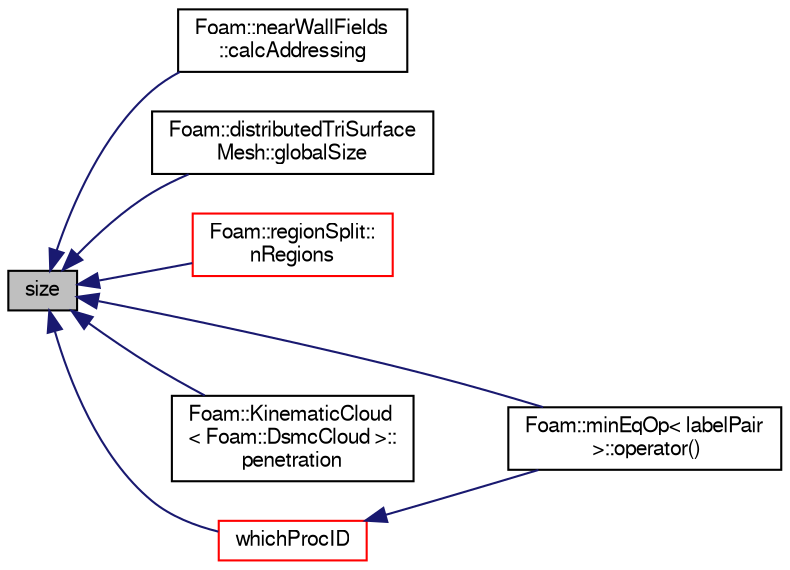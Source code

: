 digraph "size"
{
  bgcolor="transparent";
  edge [fontname="FreeSans",fontsize="10",labelfontname="FreeSans",labelfontsize="10"];
  node [fontname="FreeSans",fontsize="10",shape=record];
  rankdir="LR";
  Node279 [label="size",height=0.2,width=0.4,color="black", fillcolor="grey75", style="filled", fontcolor="black"];
  Node279 -> Node280 [dir="back",color="midnightblue",fontsize="10",style="solid",fontname="FreeSans"];
  Node280 [label="Foam::nearWallFields\l::calcAddressing",height=0.2,width=0.4,color="black",URL="$a28750.html#a7097a017d4eac4116d58a3cdbf507891",tooltip="Calculate addressing from cells back to patch faces. "];
  Node279 -> Node281 [dir="back",color="midnightblue",fontsize="10",style="solid",fontname="FreeSans"];
  Node281 [label="Foam::distributedTriSurface\lMesh::globalSize",height=0.2,width=0.4,color="black",URL="$a28642.html#ac5f772f3178732f6a128f36aac0212fd",tooltip="Range of global indices that can be returned. "];
  Node279 -> Node282 [dir="back",color="midnightblue",fontsize="10",style="solid",fontname="FreeSans"];
  Node282 [label="Foam::regionSplit::\lnRegions",height=0.2,width=0.4,color="red",URL="$a25202.html#aea6a36c10dbbc8d2f593a71aa1bb12b0",tooltip="Return total number of regions. "];
  Node279 -> Node292 [dir="back",color="midnightblue",fontsize="10",style="solid",fontname="FreeSans"];
  Node292 [label="Foam::minEqOp\< labelPair\l \>::operator()",height=0.2,width=0.4,color="black",URL="$a21438.html#a5110bdded347caa6365e4d10554dfc32"];
  Node279 -> Node293 [dir="back",color="midnightblue",fontsize="10",style="solid",fontname="FreeSans"];
  Node293 [label="Foam::KinematicCloud\l\< Foam::DsmcCloud \>::\lpenetration",height=0.2,width=0.4,color="black",URL="$a23786.html#acabb7d90e498b652e912de7feeedf590",tooltip="Penetration for fraction [0-1] of the current total mass. "];
  Node279 -> Node294 [dir="back",color="midnightblue",fontsize="10",style="solid",fontname="FreeSans"];
  Node294 [label="whichProcID",height=0.2,width=0.4,color="red",URL="$a27330.html#a2290e78754eefe18bf9f30479d67a004",tooltip="Which processor does global come from? Binary search. "];
  Node294 -> Node292 [dir="back",color="midnightblue",fontsize="10",style="solid",fontname="FreeSans"];
}
